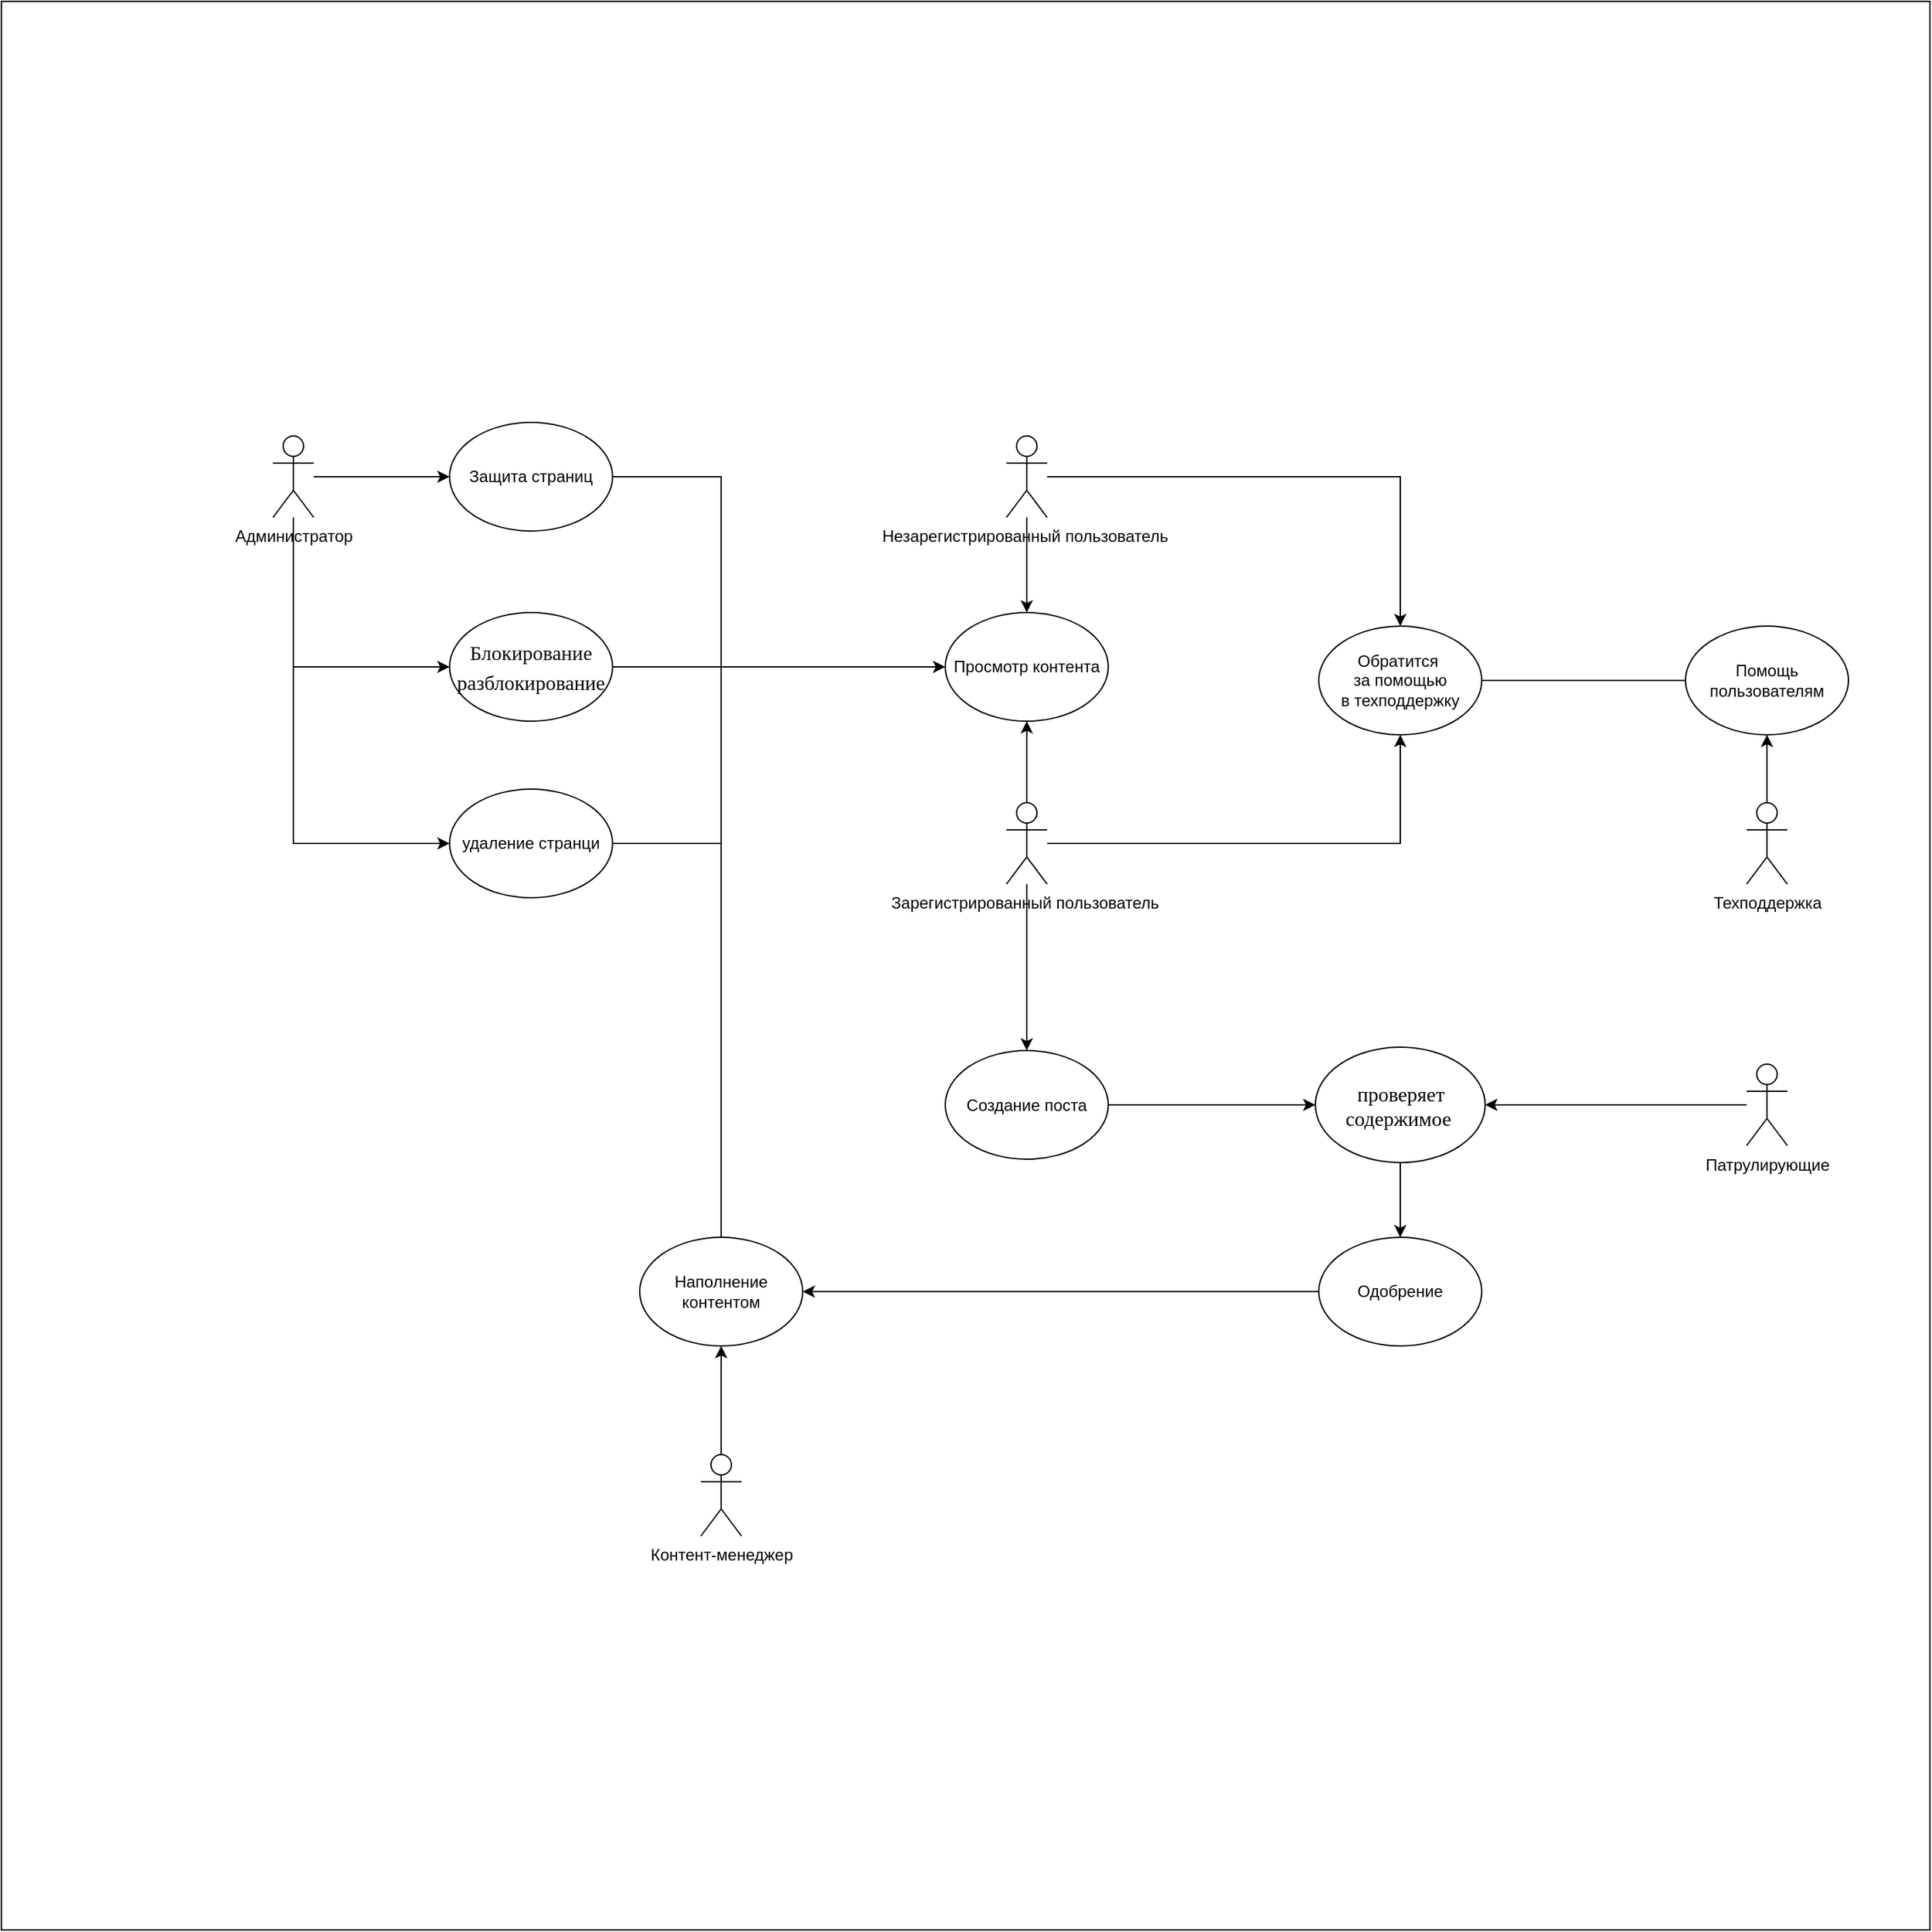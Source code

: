 <mxfile version="21.0.2" type="device"><diagram name="Страница 1" id="GLwKsxfXlXMGTB3IVneC"><mxGraphModel dx="26293" dy="25495" grid="1" gridSize="10" guides="1" tooltips="1" connect="1" arrows="1" fold="1" page="1" pageScale="1" pageWidth="24500" pageHeight="24500" math="0" shadow="0"><root><mxCell id="0"/><mxCell id="1" parent="0"/><mxCell id="H1EvcIiZm-6CAjyu4frP-1" value="" style="whiteSpace=wrap;html=1;aspect=fixed;" parent="1" vertex="1"><mxGeometry x="-560" y="-200" width="1420" height="1420" as="geometry"/></mxCell><mxCell id="XmsJxosDW4ESC_rKKmLf-41" style="edgeStyle=orthogonalEdgeStyle;rounded=0;orthogonalLoop=1;jettySize=auto;html=1;entryX=0;entryY=0.5;entryDx=0;entryDy=0;" edge="1" parent="1" source="H1EvcIiZm-6CAjyu4frP-2" target="XmsJxosDW4ESC_rKKmLf-26"><mxGeometry relative="1" as="geometry"><Array as="points"><mxPoint x="-345" y="420"/></Array></mxGeometry></mxCell><mxCell id="XmsJxosDW4ESC_rKKmLf-42" style="edgeStyle=orthogonalEdgeStyle;rounded=0;orthogonalLoop=1;jettySize=auto;html=1;entryX=0;entryY=0.5;entryDx=0;entryDy=0;" edge="1" parent="1" source="H1EvcIiZm-6CAjyu4frP-2" target="XmsJxosDW4ESC_rKKmLf-40"><mxGeometry relative="1" as="geometry"><Array as="points"><mxPoint x="-345" y="290"/></Array></mxGeometry></mxCell><mxCell id="XmsJxosDW4ESC_rKKmLf-46" style="edgeStyle=orthogonalEdgeStyle;rounded=0;orthogonalLoop=1;jettySize=auto;html=1;entryX=0;entryY=0.5;entryDx=0;entryDy=0;" edge="1" parent="1" source="H1EvcIiZm-6CAjyu4frP-2" target="XmsJxosDW4ESC_rKKmLf-45"><mxGeometry relative="1" as="geometry"/></mxCell><mxCell id="H1EvcIiZm-6CAjyu4frP-2" value="Администратор" style="shape=umlActor;verticalLabelPosition=bottom;verticalAlign=top;html=1;outlineConnect=0;" parent="1" vertex="1"><mxGeometry x="-360" y="120" width="30" height="60" as="geometry"/></mxCell><mxCell id="XmsJxosDW4ESC_rKKmLf-14" style="edgeStyle=orthogonalEdgeStyle;rounded=0;orthogonalLoop=1;jettySize=auto;html=1;" edge="1" parent="1" source="XmsJxosDW4ESC_rKKmLf-1" target="XmsJxosDW4ESC_rKKmLf-12"><mxGeometry relative="1" as="geometry"/></mxCell><mxCell id="XmsJxosDW4ESC_rKKmLf-16" style="edgeStyle=orthogonalEdgeStyle;rounded=0;orthogonalLoop=1;jettySize=auto;html=1;entryX=0.5;entryY=0;entryDx=0;entryDy=0;" edge="1" parent="1" source="XmsJxosDW4ESC_rKKmLf-1" target="XmsJxosDW4ESC_rKKmLf-10"><mxGeometry relative="1" as="geometry"/></mxCell><mxCell id="XmsJxosDW4ESC_rKKmLf-1" value="Незарегистрированный пользователь&amp;nbsp;" style="shape=umlActor;verticalLabelPosition=bottom;verticalAlign=top;html=1;outlineConnect=0;" vertex="1" parent="1"><mxGeometry x="180" y="120" width="30" height="60" as="geometry"/></mxCell><mxCell id="XmsJxosDW4ESC_rKKmLf-9" style="edgeStyle=orthogonalEdgeStyle;rounded=0;orthogonalLoop=1;jettySize=auto;html=1;" edge="1" parent="1" source="XmsJxosDW4ESC_rKKmLf-2" target="XmsJxosDW4ESC_rKKmLf-8"><mxGeometry relative="1" as="geometry"/></mxCell><mxCell id="XmsJxosDW4ESC_rKKmLf-2" value="Техподдержка" style="shape=umlActor;verticalLabelPosition=bottom;verticalAlign=top;html=1;outlineConnect=0;" vertex="1" parent="1"><mxGeometry x="725" y="390" width="30" height="60" as="geometry"/></mxCell><mxCell id="XmsJxosDW4ESC_rKKmLf-34" style="edgeStyle=orthogonalEdgeStyle;rounded=0;orthogonalLoop=1;jettySize=auto;html=1;entryX=0.5;entryY=1;entryDx=0;entryDy=0;" edge="1" parent="1" source="XmsJxosDW4ESC_rKKmLf-3" target="XmsJxosDW4ESC_rKKmLf-31"><mxGeometry relative="1" as="geometry"/></mxCell><mxCell id="XmsJxosDW4ESC_rKKmLf-3" value="Контент-менеджер" style="shape=umlActor;verticalLabelPosition=bottom;verticalAlign=top;html=1;outlineConnect=0;" vertex="1" parent="1"><mxGeometry x="-45" y="870" width="30" height="60" as="geometry"/></mxCell><mxCell id="XmsJxosDW4ESC_rKKmLf-20" style="edgeStyle=orthogonalEdgeStyle;rounded=0;orthogonalLoop=1;jettySize=auto;html=1;entryX=1;entryY=0.5;entryDx=0;entryDy=0;" edge="1" parent="1" source="XmsJxosDW4ESC_rKKmLf-7" target="XmsJxosDW4ESC_rKKmLf-19"><mxGeometry relative="1" as="geometry"/></mxCell><mxCell id="XmsJxosDW4ESC_rKKmLf-7" value="Патрулирующие" style="shape=umlActor;verticalLabelPosition=bottom;verticalAlign=top;html=1;outlineConnect=0;" vertex="1" parent="1"><mxGeometry x="725" y="582.5" width="30" height="60" as="geometry"/></mxCell><mxCell id="XmsJxosDW4ESC_rKKmLf-8" value="Помощь пользователям" style="ellipse;whiteSpace=wrap;html=1;" vertex="1" parent="1"><mxGeometry x="680" y="260" width="120" height="80" as="geometry"/></mxCell><mxCell id="XmsJxosDW4ESC_rKKmLf-10" value="Обратится&amp;nbsp;&lt;br&gt;за помощью&lt;br&gt;в техподдержку" style="ellipse;whiteSpace=wrap;html=1;" vertex="1" parent="1"><mxGeometry x="410" y="260" width="120" height="80" as="geometry"/></mxCell><mxCell id="XmsJxosDW4ESC_rKKmLf-12" value="Просмотр контента" style="ellipse;whiteSpace=wrap;html=1;" vertex="1" parent="1"><mxGeometry x="135" y="250" width="120" height="80" as="geometry"/></mxCell><mxCell id="XmsJxosDW4ESC_rKKmLf-15" style="edgeStyle=orthogonalEdgeStyle;rounded=0;orthogonalLoop=1;jettySize=auto;html=1;entryX=0.5;entryY=1;entryDx=0;entryDy=0;" edge="1" parent="1" source="XmsJxosDW4ESC_rKKmLf-13" target="XmsJxosDW4ESC_rKKmLf-12"><mxGeometry relative="1" as="geometry"/></mxCell><mxCell id="XmsJxosDW4ESC_rKKmLf-17" style="edgeStyle=orthogonalEdgeStyle;rounded=0;orthogonalLoop=1;jettySize=auto;html=1;entryX=0.5;entryY=1;entryDx=0;entryDy=0;" edge="1" parent="1" source="XmsJxosDW4ESC_rKKmLf-13" target="XmsJxosDW4ESC_rKKmLf-10"><mxGeometry relative="1" as="geometry"/></mxCell><mxCell id="XmsJxosDW4ESC_rKKmLf-23" style="edgeStyle=orthogonalEdgeStyle;rounded=0;orthogonalLoop=1;jettySize=auto;html=1;" edge="1" parent="1" source="XmsJxosDW4ESC_rKKmLf-13" target="XmsJxosDW4ESC_rKKmLf-21"><mxGeometry relative="1" as="geometry"/></mxCell><mxCell id="XmsJxosDW4ESC_rKKmLf-13" value="Зарегистрированный пользователь&amp;nbsp;" style="shape=umlActor;verticalLabelPosition=bottom;verticalAlign=top;html=1;outlineConnect=0;" vertex="1" parent="1"><mxGeometry x="180" y="390" width="30" height="60" as="geometry"/></mxCell><mxCell id="XmsJxosDW4ESC_rKKmLf-18" value="" style="endArrow=none;html=1;rounded=0;exitX=1;exitY=0.5;exitDx=0;exitDy=0;entryX=0;entryY=0.5;entryDx=0;entryDy=0;" edge="1" parent="1" source="XmsJxosDW4ESC_rKKmLf-10" target="XmsJxosDW4ESC_rKKmLf-8"><mxGeometry width="50" height="50" relative="1" as="geometry"><mxPoint x="560" y="370" as="sourcePoint"/><mxPoint x="610" y="320" as="targetPoint"/></mxGeometry></mxCell><mxCell id="XmsJxosDW4ESC_rKKmLf-38" style="edgeStyle=orthogonalEdgeStyle;rounded=0;orthogonalLoop=1;jettySize=auto;html=1;entryX=0.5;entryY=0;entryDx=0;entryDy=0;" edge="1" parent="1" source="XmsJxosDW4ESC_rKKmLf-19" target="XmsJxosDW4ESC_rKKmLf-37"><mxGeometry relative="1" as="geometry"/></mxCell><mxCell id="XmsJxosDW4ESC_rKKmLf-19" value="&lt;p&gt;&lt;font face=&quot;Garamond&quot;&gt;проверяет содержимое&amp;nbsp;&lt;/font&gt;&lt;/p&gt;" style="ellipse;whiteSpace=wrap;html=1;labelBackgroundColor=none;fontSize=15;fontColor=#000000;" vertex="1" parent="1"><mxGeometry x="407.5" y="570" width="125" height="85" as="geometry"/></mxCell><mxCell id="XmsJxosDW4ESC_rKKmLf-28" style="edgeStyle=orthogonalEdgeStyle;rounded=0;orthogonalLoop=1;jettySize=auto;html=1;entryX=0;entryY=0.5;entryDx=0;entryDy=0;" edge="1" parent="1" source="XmsJxosDW4ESC_rKKmLf-21" target="XmsJxosDW4ESC_rKKmLf-19"><mxGeometry relative="1" as="geometry"><mxPoint x="410" y="612.5" as="targetPoint"/></mxGeometry></mxCell><mxCell id="XmsJxosDW4ESC_rKKmLf-21" value="Создание поста" style="ellipse;whiteSpace=wrap;html=1;" vertex="1" parent="1"><mxGeometry x="135" y="572.5" width="120" height="80" as="geometry"/></mxCell><mxCell id="XmsJxosDW4ESC_rKKmLf-26" value="удаление странци" style="ellipse;whiteSpace=wrap;html=1;" vertex="1" parent="1"><mxGeometry x="-230" y="380" width="120" height="80" as="geometry"/></mxCell><mxCell id="XmsJxosDW4ESC_rKKmLf-33" style="edgeStyle=orthogonalEdgeStyle;rounded=0;orthogonalLoop=1;jettySize=auto;html=1;entryX=0;entryY=0.5;entryDx=0;entryDy=0;" edge="1" parent="1" source="XmsJxosDW4ESC_rKKmLf-31" target="XmsJxosDW4ESC_rKKmLf-12"><mxGeometry relative="1" as="geometry"><Array as="points"><mxPoint x="-30" y="290"/></Array></mxGeometry></mxCell><mxCell id="XmsJxosDW4ESC_rKKmLf-31" value="Наполнение контентом" style="ellipse;whiteSpace=wrap;html=1;" vertex="1" parent="1"><mxGeometry x="-90" y="710" width="120" height="80" as="geometry"/></mxCell><mxCell id="XmsJxosDW4ESC_rKKmLf-39" style="edgeStyle=orthogonalEdgeStyle;rounded=0;orthogonalLoop=1;jettySize=auto;html=1;entryX=1;entryY=0.5;entryDx=0;entryDy=0;" edge="1" parent="1" source="XmsJxosDW4ESC_rKKmLf-37" target="XmsJxosDW4ESC_rKKmLf-31"><mxGeometry relative="1" as="geometry"/></mxCell><mxCell id="XmsJxosDW4ESC_rKKmLf-37" value="Одобрение" style="ellipse;whiteSpace=wrap;html=1;" vertex="1" parent="1"><mxGeometry x="410" y="710" width="120" height="80" as="geometry"/></mxCell><mxCell id="XmsJxosDW4ESC_rKKmLf-40" value="&lt;p&gt;&lt;font face=&quot;Garamond&quot; style=&quot;font-size: 15px;&quot;&gt;Блокирование разблокирование&lt;/font&gt;&lt;/p&gt;" style="ellipse;whiteSpace=wrap;html=1;labelBackgroundColor=none;fontSize=18;fontColor=#000000;" vertex="1" parent="1"><mxGeometry x="-230" y="250" width="120" height="80" as="geometry"/></mxCell><mxCell id="XmsJxosDW4ESC_rKKmLf-43" value="" style="endArrow=none;html=1;rounded=0;exitX=1;exitY=0.5;exitDx=0;exitDy=0;" edge="1" parent="1" source="XmsJxosDW4ESC_rKKmLf-40"><mxGeometry width="50" height="50" relative="1" as="geometry"><mxPoint x="-120" y="370" as="sourcePoint"/><mxPoint x="-30" y="290" as="targetPoint"/></mxGeometry></mxCell><mxCell id="XmsJxosDW4ESC_rKKmLf-44" value="" style="endArrow=none;html=1;rounded=0;exitX=1;exitY=0.5;exitDx=0;exitDy=0;" edge="1" parent="1" source="XmsJxosDW4ESC_rKKmLf-26"><mxGeometry width="50" height="50" relative="1" as="geometry"><mxPoint x="-110" y="550" as="sourcePoint"/><mxPoint x="-30" y="420" as="targetPoint"/></mxGeometry></mxCell><mxCell id="XmsJxosDW4ESC_rKKmLf-45" value="Защита страниц" style="ellipse;whiteSpace=wrap;html=1;" vertex="1" parent="1"><mxGeometry x="-230" y="110" width="120" height="80" as="geometry"/></mxCell><mxCell id="XmsJxosDW4ESC_rKKmLf-47" value="" style="endArrow=none;html=1;rounded=0;entryX=1;entryY=0.5;entryDx=0;entryDy=0;edgeStyle=orthogonalEdgeStyle;" edge="1" parent="1" target="XmsJxosDW4ESC_rKKmLf-45"><mxGeometry width="50" height="50" relative="1" as="geometry"><mxPoint x="50" y="290" as="sourcePoint"/><mxPoint x="-90" y="340" as="targetPoint"/><Array as="points"><mxPoint x="-30" y="290"/><mxPoint x="-30" y="150"/></Array></mxGeometry></mxCell></root></mxGraphModel></diagram></mxfile>